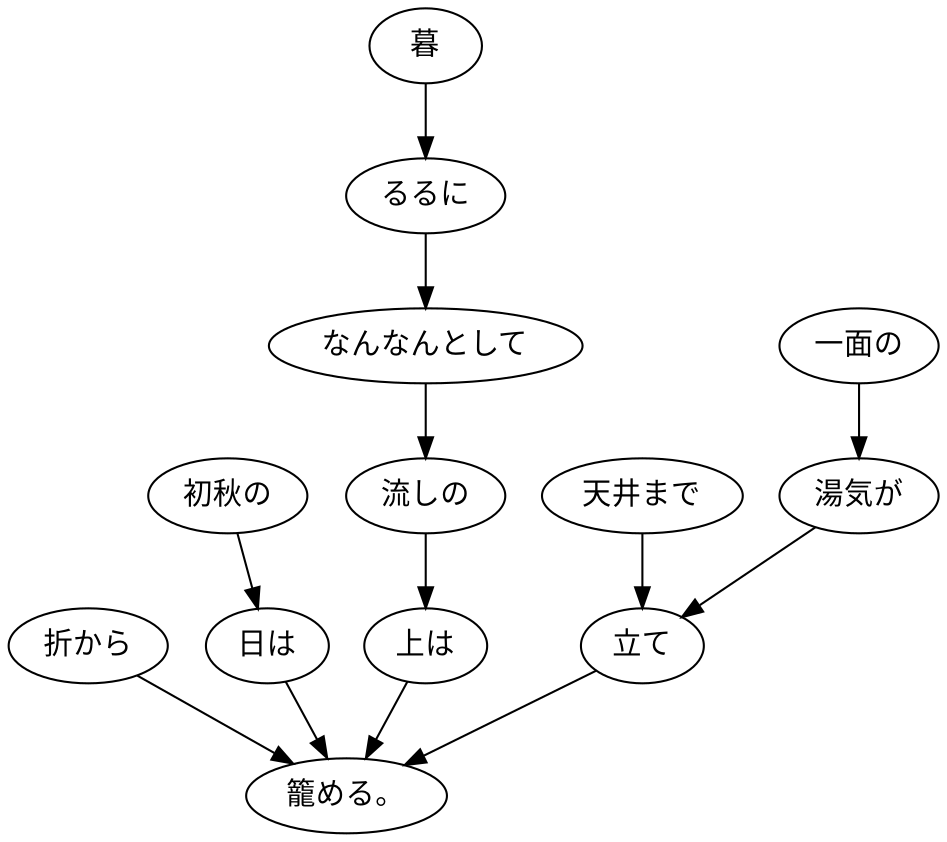 digraph graph4516 {
	node0 [label="折から"];
	node1 [label="初秋の"];
	node2 [label="日は"];
	node3 [label="暮"];
	node4 [label="るるに"];
	node5 [label="なんなんとして"];
	node6 [label="流しの"];
	node7 [label="上は"];
	node8 [label="天井まで"];
	node9 [label="一面の"];
	node10 [label="湯気が"];
	node11 [label="立て"];
	node12 [label="籠める。"];
	node0 -> node12;
	node1 -> node2;
	node2 -> node12;
	node3 -> node4;
	node4 -> node5;
	node5 -> node6;
	node6 -> node7;
	node7 -> node12;
	node8 -> node11;
	node9 -> node10;
	node10 -> node11;
	node11 -> node12;
}
